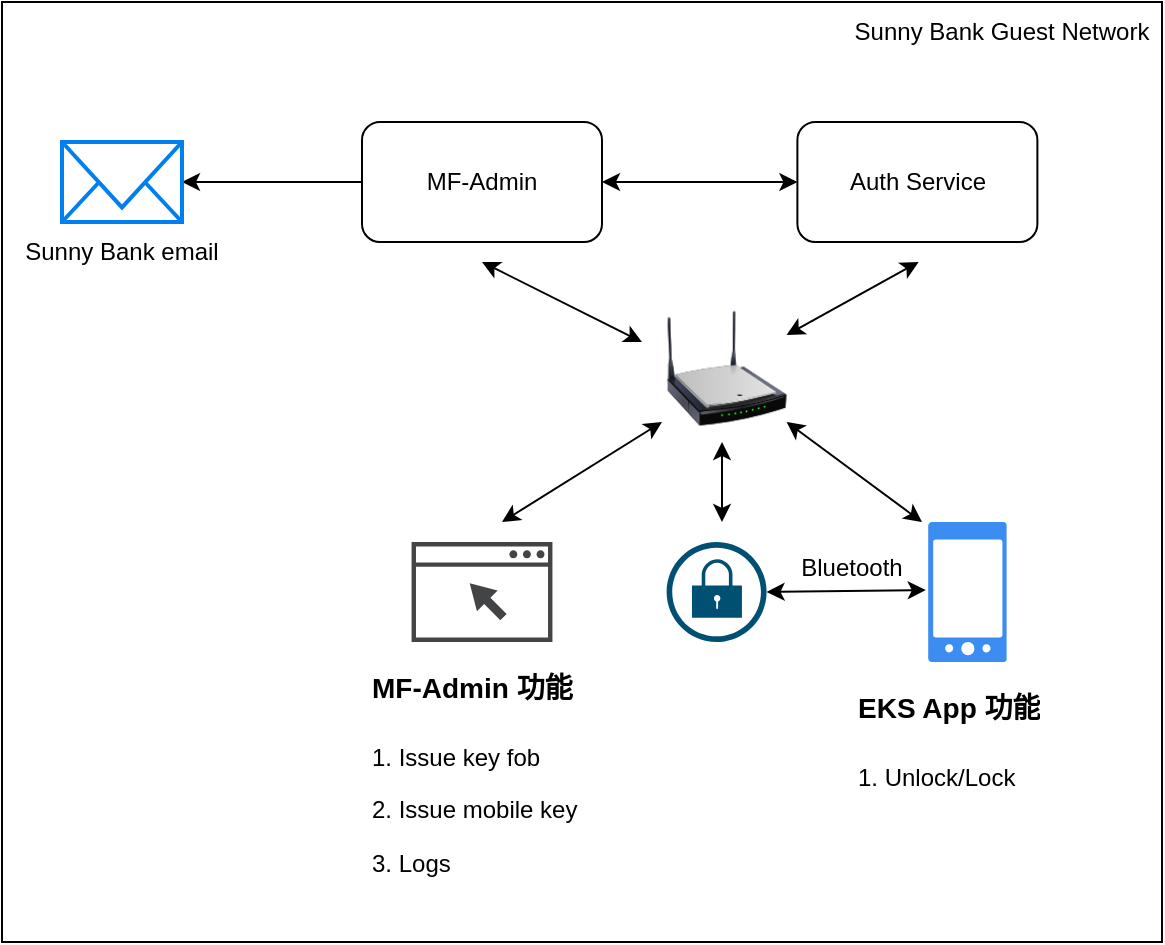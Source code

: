 <mxfile version="23.1.5" type="github">
  <diagram name="第1頁" id="1wklVr72N6ZmMu-Cdv6m">
    <mxGraphModel dx="1199" dy="546" grid="1" gridSize="10" guides="1" tooltips="1" connect="1" arrows="1" fold="1" page="1" pageScale="1" pageWidth="827" pageHeight="1169" math="0" shadow="0">
      <root>
        <mxCell id="0" />
        <mxCell id="1" parent="0" />
        <mxCell id="8QyEa9IOrjfCE1RIOH5n-1" value="" style="rounded=0;whiteSpace=wrap;html=1;" vertex="1" parent="1">
          <mxGeometry x="70" y="60" width="580" height="470" as="geometry" />
        </mxCell>
        <mxCell id="8QyEa9IOrjfCE1RIOH5n-2" value="Sunny Bank Guest Network" style="text;html=1;align=center;verticalAlign=middle;whiteSpace=wrap;rounded=0;" vertex="1" parent="1">
          <mxGeometry x="490" y="60" width="160" height="30" as="geometry" />
        </mxCell>
        <mxCell id="8QyEa9IOrjfCE1RIOH5n-38" style="edgeStyle=orthogonalEdgeStyle;rounded=0;orthogonalLoop=1;jettySize=auto;html=1;exitX=0;exitY=0.5;exitDx=0;exitDy=0;" edge="1" parent="1" source="8QyEa9IOrjfCE1RIOH5n-3" target="8QyEa9IOrjfCE1RIOH5n-36">
          <mxGeometry relative="1" as="geometry" />
        </mxCell>
        <mxCell id="8QyEa9IOrjfCE1RIOH5n-3" value="MF-Admin" style="rounded=1;whiteSpace=wrap;html=1;" vertex="1" parent="1">
          <mxGeometry x="250" y="120" width="120" height="60" as="geometry" />
        </mxCell>
        <mxCell id="8QyEa9IOrjfCE1RIOH5n-4" value="Auth Service" style="rounded=1;whiteSpace=wrap;html=1;" vertex="1" parent="1">
          <mxGeometry x="467.7" y="120" width="120" height="60" as="geometry" />
        </mxCell>
        <mxCell id="8QyEa9IOrjfCE1RIOH5n-11" value="" style="endArrow=classic;startArrow=classic;html=1;rounded=0;exitX=1;exitY=0.5;exitDx=0;exitDy=0;entryX=0;entryY=0.5;entryDx=0;entryDy=0;" edge="1" parent="1" source="8QyEa9IOrjfCE1RIOH5n-3" target="8QyEa9IOrjfCE1RIOH5n-4">
          <mxGeometry width="50" height="50" relative="1" as="geometry">
            <mxPoint x="420" y="180" as="sourcePoint" />
            <mxPoint x="470" y="130" as="targetPoint" />
          </mxGeometry>
        </mxCell>
        <mxCell id="8QyEa9IOrjfCE1RIOH5n-14" value="" style="sketch=0;html=1;aspect=fixed;strokeColor=none;shadow=0;fillColor=#3B8DF1;verticalAlign=top;labelPosition=center;verticalLabelPosition=bottom;shape=mxgraph.gcp2.phone_android" vertex="1" parent="1">
          <mxGeometry x="533.1" y="320" width="39.2" height="70" as="geometry" />
        </mxCell>
        <mxCell id="8QyEa9IOrjfCE1RIOH5n-16" value="" style="sketch=0;pointerEvents=1;shadow=0;dashed=0;html=1;strokeColor=none;fillColor=#434445;aspect=fixed;labelPosition=center;verticalLabelPosition=bottom;verticalAlign=top;align=center;outlineConnect=0;shape=mxgraph.vvd.web_browser;" vertex="1" parent="1">
          <mxGeometry x="274.79" y="330" width="70.43" height="50" as="geometry" />
        </mxCell>
        <mxCell id="8QyEa9IOrjfCE1RIOH5n-20" value="" style="sketch=0;points=[[0.5,0,0],[1,0.5,0],[0.5,1,0],[0,0.5,0],[0.145,0.145,0],[0.856,0.145,0],[0.855,0.856,0],[0.145,0.855,0]];verticalLabelPosition=bottom;html=1;verticalAlign=top;aspect=fixed;align=center;pointerEvents=1;shape=mxgraph.cisco19.lock;fillColor=#005073;strokeColor=none;" vertex="1" parent="1">
          <mxGeometry x="402.3" y="330" width="50" height="50" as="geometry" />
        </mxCell>
        <mxCell id="8QyEa9IOrjfCE1RIOH5n-24" value="Bluetooth" style="text;html=1;align=center;verticalAlign=middle;whiteSpace=wrap;rounded=0;" vertex="1" parent="1">
          <mxGeometry x="462.3" y="330" width="66" height="25" as="geometry" />
        </mxCell>
        <mxCell id="8QyEa9IOrjfCE1RIOH5n-25" value="" style="image;html=1;image=img/lib/clip_art/networking/Wireless_Router_N_128x128.png" vertex="1" parent="1">
          <mxGeometry x="402.3" y="210" width="60" height="66" as="geometry" />
        </mxCell>
        <mxCell id="8QyEa9IOrjfCE1RIOH5n-27" value="" style="endArrow=classic;startArrow=classic;html=1;rounded=0;entryX=-0.031;entryY=0.486;entryDx=0;entryDy=0;entryPerimeter=0;" edge="1" parent="1" target="8QyEa9IOrjfCE1RIOH5n-14">
          <mxGeometry width="50" height="50" relative="1" as="geometry">
            <mxPoint x="452.3" y="355" as="sourcePoint" />
            <mxPoint x="502.3" y="305" as="targetPoint" />
          </mxGeometry>
        </mxCell>
        <mxCell id="8QyEa9IOrjfCE1RIOH5n-28" value="" style="endArrow=classic;startArrow=classic;html=1;rounded=0;" edge="1" parent="1">
          <mxGeometry width="50" height="50" relative="1" as="geometry">
            <mxPoint x="320" y="320" as="sourcePoint" />
            <mxPoint x="400" y="270" as="targetPoint" />
          </mxGeometry>
        </mxCell>
        <mxCell id="8QyEa9IOrjfCE1RIOH5n-30" value="" style="endArrow=classic;startArrow=classic;html=1;rounded=0;" edge="1" parent="1">
          <mxGeometry width="50" height="50" relative="1" as="geometry">
            <mxPoint x="530" y="320" as="sourcePoint" />
            <mxPoint x="462.3" y="270" as="targetPoint" />
          </mxGeometry>
        </mxCell>
        <mxCell id="8QyEa9IOrjfCE1RIOH5n-31" value="" style="endArrow=classic;startArrow=classic;html=1;rounded=0;" edge="1" parent="1">
          <mxGeometry width="50" height="50" relative="1" as="geometry">
            <mxPoint x="430" y="320" as="sourcePoint" />
            <mxPoint x="430" y="280" as="targetPoint" />
          </mxGeometry>
        </mxCell>
        <mxCell id="8QyEa9IOrjfCE1RIOH5n-32" value="" style="endArrow=classic;startArrow=classic;html=1;rounded=0;" edge="1" parent="1">
          <mxGeometry width="50" height="50" relative="1" as="geometry">
            <mxPoint x="310" y="190" as="sourcePoint" />
            <mxPoint x="390" y="230" as="targetPoint" />
          </mxGeometry>
        </mxCell>
        <mxCell id="8QyEa9IOrjfCE1RIOH5n-33" value="" style="endArrow=classic;startArrow=classic;html=1;rounded=0;entryX=1;entryY=0.25;entryDx=0;entryDy=0;" edge="1" parent="1" target="8QyEa9IOrjfCE1RIOH5n-25">
          <mxGeometry width="50" height="50" relative="1" as="geometry">
            <mxPoint x="528.3" y="190" as="sourcePoint" />
            <mxPoint x="608.3" y="230" as="targetPoint" />
          </mxGeometry>
        </mxCell>
        <mxCell id="8QyEa9IOrjfCE1RIOH5n-34" value="&lt;h1&gt;&lt;font style=&quot;font-size: 14px;&quot;&gt;MF-Admin 功能&lt;/font&gt;&lt;/h1&gt;&lt;p&gt;1. Issue key fob&lt;/p&gt;&lt;p&gt;2. Issue mobile key&lt;/p&gt;&lt;p&gt;3. Logs&lt;/p&gt;" style="text;html=1;spacing=5;spacingTop=-20;whiteSpace=wrap;overflow=hidden;rounded=0;" vertex="1" parent="1">
          <mxGeometry x="250" y="380" width="120" height="120" as="geometry" />
        </mxCell>
        <mxCell id="8QyEa9IOrjfCE1RIOH5n-35" value="&lt;h1&gt;&lt;font style=&quot;font-size: 14px;&quot;&gt;EKS App 功能&lt;/font&gt;&lt;/h1&gt;&lt;p&gt;1. Unlock/Lock&lt;br&gt;&lt;/p&gt;" style="text;html=1;spacing=5;spacingTop=-20;whiteSpace=wrap;overflow=hidden;rounded=0;" vertex="1" parent="1">
          <mxGeometry x="492.7" y="390" width="120" height="120" as="geometry" />
        </mxCell>
        <mxCell id="8QyEa9IOrjfCE1RIOH5n-36" value="" style="html=1;verticalLabelPosition=bottom;align=center;labelBackgroundColor=#ffffff;verticalAlign=top;strokeWidth=2;strokeColor=#0080F0;shadow=0;dashed=0;shape=mxgraph.ios7.icons.mail;" vertex="1" parent="1">
          <mxGeometry x="100" y="130" width="60" height="40" as="geometry" />
        </mxCell>
        <mxCell id="8QyEa9IOrjfCE1RIOH5n-37" value="Sunny Bank email" style="text;html=1;align=center;verticalAlign=middle;whiteSpace=wrap;rounded=0;" vertex="1" parent="1">
          <mxGeometry x="80" y="170" width="100" height="30" as="geometry" />
        </mxCell>
      </root>
    </mxGraphModel>
  </diagram>
</mxfile>
